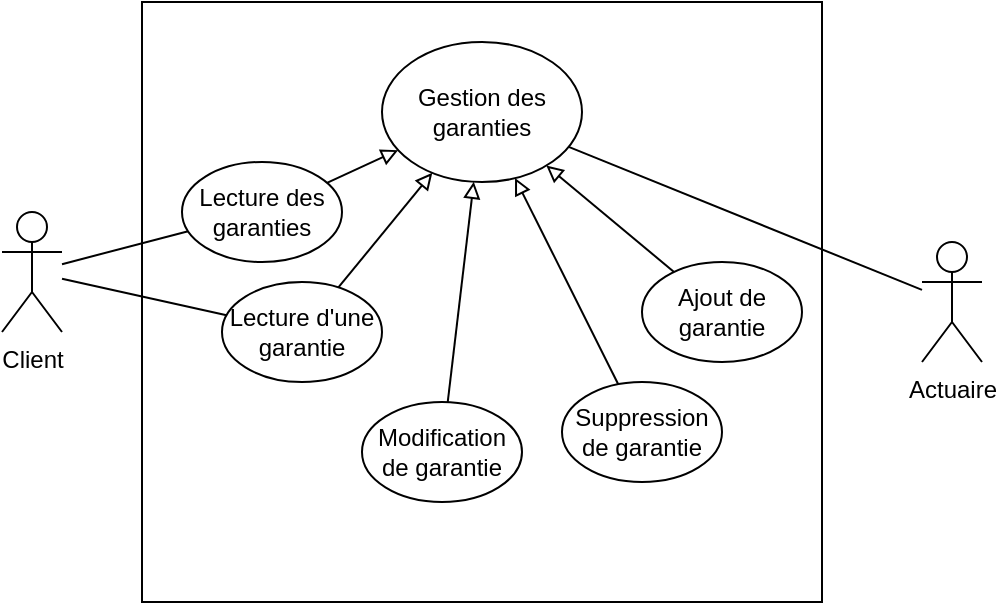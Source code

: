 <mxfile version="13.1.7" type="device"><diagram id="9B-B0FDY61Zl2-YELkZf" name="Page-1"><mxGraphModel dx="1157" dy="645" grid="1" gridSize="10" guides="1" tooltips="1" connect="1" arrows="1" fold="1" page="1" pageScale="1" pageWidth="827" pageHeight="1169" math="0" shadow="0"><root><mxCell id="0"/><mxCell id="1" parent="0"/><mxCell id="4ALuelkSzYPA8pWEwQ8J-1" value="" style="rounded=0;whiteSpace=wrap;html=1;" vertex="1" parent="1"><mxGeometry x="220" y="230" width="340" height="300" as="geometry"/></mxCell><mxCell id="4ALuelkSzYPA8pWEwQ8J-3" value="Actuaire" style="shape=umlActor;verticalLabelPosition=bottom;labelBackgroundColor=#ffffff;verticalAlign=top;html=1;outlineConnect=0;" vertex="1" parent="1"><mxGeometry x="610" y="350" width="30" height="60" as="geometry"/></mxCell><mxCell id="4ALuelkSzYPA8pWEwQ8J-29" style="edgeStyle=none;rounded=0;orthogonalLoop=1;jettySize=auto;html=1;endArrow=none;endFill=0;" edge="1" parent="1" source="4ALuelkSzYPA8pWEwQ8J-8" target="4ALuelkSzYPA8pWEwQ8J-17"><mxGeometry relative="1" as="geometry"/></mxCell><mxCell id="4ALuelkSzYPA8pWEwQ8J-32" style="edgeStyle=none;rounded=0;orthogonalLoop=1;jettySize=auto;html=1;endArrow=none;endFill=0;" edge="1" parent="1" source="4ALuelkSzYPA8pWEwQ8J-8" target="4ALuelkSzYPA8pWEwQ8J-30"><mxGeometry relative="1" as="geometry"/></mxCell><mxCell id="4ALuelkSzYPA8pWEwQ8J-8" value="Client" style="shape=umlActor;verticalLabelPosition=bottom;labelBackgroundColor=#ffffff;verticalAlign=top;html=1;outlineConnect=0;" vertex="1" parent="1"><mxGeometry x="150" y="335" width="30" height="60" as="geometry"/></mxCell><mxCell id="4ALuelkSzYPA8pWEwQ8J-12" style="edgeStyle=none;rounded=0;orthogonalLoop=1;jettySize=auto;html=1;endArrow=none;endFill=0;" edge="1" parent="1" source="4ALuelkSzYPA8pWEwQ8J-11" target="4ALuelkSzYPA8pWEwQ8J-3"><mxGeometry relative="1" as="geometry"/></mxCell><mxCell id="4ALuelkSzYPA8pWEwQ8J-11" value="Gestion des garanties" style="ellipse;whiteSpace=wrap;html=1;" vertex="1" parent="1"><mxGeometry x="340" y="250" width="100" height="70" as="geometry"/></mxCell><mxCell id="4ALuelkSzYPA8pWEwQ8J-18" style="edgeStyle=none;rounded=0;orthogonalLoop=1;jettySize=auto;html=1;endArrow=block;endFill=0;" edge="1" parent="1" source="4ALuelkSzYPA8pWEwQ8J-14" target="4ALuelkSzYPA8pWEwQ8J-11"><mxGeometry relative="1" as="geometry"/></mxCell><mxCell id="4ALuelkSzYPA8pWEwQ8J-14" value="Ajout de garantie" style="ellipse;whiteSpace=wrap;html=1;" vertex="1" parent="1"><mxGeometry x="470" y="360" width="80" height="50" as="geometry"/></mxCell><mxCell id="4ALuelkSzYPA8pWEwQ8J-19" style="edgeStyle=none;rounded=0;orthogonalLoop=1;jettySize=auto;html=1;endArrow=block;endFill=0;" edge="1" parent="1" source="4ALuelkSzYPA8pWEwQ8J-15" target="4ALuelkSzYPA8pWEwQ8J-11"><mxGeometry relative="1" as="geometry"/></mxCell><mxCell id="4ALuelkSzYPA8pWEwQ8J-15" value="Suppression de garantie" style="ellipse;whiteSpace=wrap;html=1;" vertex="1" parent="1"><mxGeometry x="430" y="420" width="80" height="50" as="geometry"/></mxCell><mxCell id="4ALuelkSzYPA8pWEwQ8J-21" style="edgeStyle=none;rounded=0;orthogonalLoop=1;jettySize=auto;html=1;endArrow=block;endFill=0;" edge="1" parent="1" source="4ALuelkSzYPA8pWEwQ8J-16" target="4ALuelkSzYPA8pWEwQ8J-11"><mxGeometry relative="1" as="geometry"/></mxCell><mxCell id="4ALuelkSzYPA8pWEwQ8J-16" value="Modification de garantie" style="ellipse;whiteSpace=wrap;html=1;" vertex="1" parent="1"><mxGeometry x="330" y="430" width="80" height="50" as="geometry"/></mxCell><mxCell id="4ALuelkSzYPA8pWEwQ8J-20" style="edgeStyle=none;rounded=0;orthogonalLoop=1;jettySize=auto;html=1;endArrow=block;endFill=0;" edge="1" parent="1" source="4ALuelkSzYPA8pWEwQ8J-17" target="4ALuelkSzYPA8pWEwQ8J-11"><mxGeometry relative="1" as="geometry"/></mxCell><mxCell id="4ALuelkSzYPA8pWEwQ8J-17" value="Lecture des garanties" style="ellipse;whiteSpace=wrap;html=1;" vertex="1" parent="1"><mxGeometry x="240" y="310" width="80" height="50" as="geometry"/></mxCell><mxCell id="4ALuelkSzYPA8pWEwQ8J-31" style="edgeStyle=none;rounded=0;orthogonalLoop=1;jettySize=auto;html=1;endArrow=block;endFill=0;" edge="1" parent="1" source="4ALuelkSzYPA8pWEwQ8J-30" target="4ALuelkSzYPA8pWEwQ8J-11"><mxGeometry relative="1" as="geometry"/></mxCell><mxCell id="4ALuelkSzYPA8pWEwQ8J-30" value="Lecture d'une garantie" style="ellipse;whiteSpace=wrap;html=1;" vertex="1" parent="1"><mxGeometry x="260" y="370" width="80" height="50" as="geometry"/></mxCell></root></mxGraphModel></diagram></mxfile>